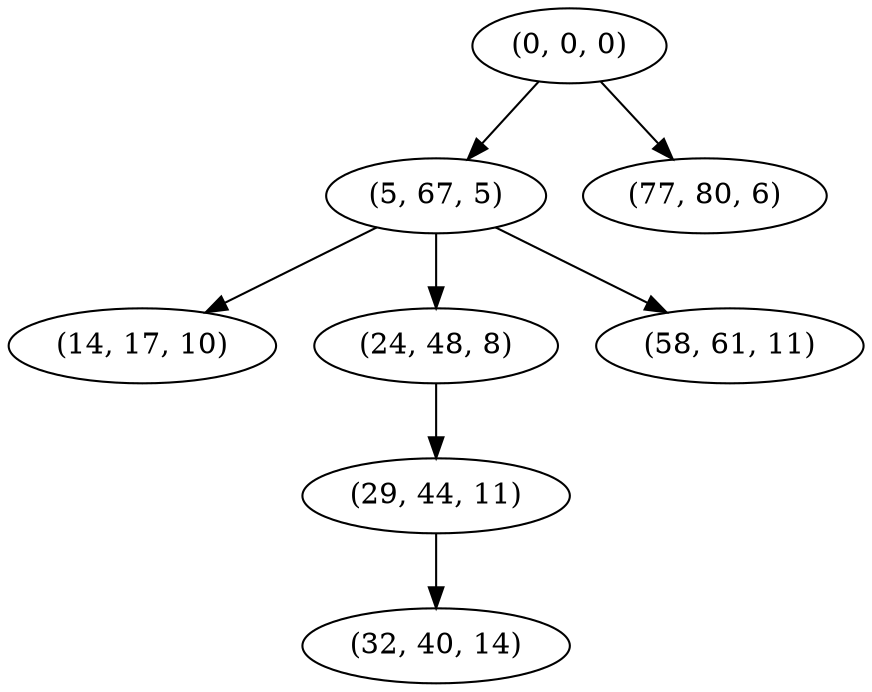 digraph tree {
    "(0, 0, 0)";
    "(5, 67, 5)";
    "(14, 17, 10)";
    "(24, 48, 8)";
    "(29, 44, 11)";
    "(32, 40, 14)";
    "(58, 61, 11)";
    "(77, 80, 6)";
    "(0, 0, 0)" -> "(5, 67, 5)";
    "(0, 0, 0)" -> "(77, 80, 6)";
    "(5, 67, 5)" -> "(14, 17, 10)";
    "(5, 67, 5)" -> "(24, 48, 8)";
    "(5, 67, 5)" -> "(58, 61, 11)";
    "(24, 48, 8)" -> "(29, 44, 11)";
    "(29, 44, 11)" -> "(32, 40, 14)";
}
